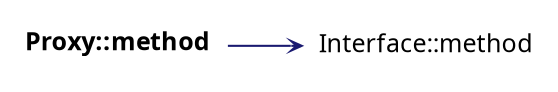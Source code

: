 digraph "Proxy::method"
{
 // INTERACTIVE_SVG=YES
 // LATEX_PDF_SIZE
  graph [];
  edge [fontname=Ubuntu labelfontsize=10 arrowhead=open arrowtail=open arrowsize=0.5];
  node [fontname=Ubuntu fontsize=12 shape=plaintext];
  rankdir="LR";
  Node1 [label=<<b>Proxy::method</b>> tooltip=" " ];
  Node1 -> Node2 [color="midnightblue"style="solid"];
  Node2 [label="Interface::method" URL="$structInterface.html#a73306300ba88073a31d86d9e282ff5ca" tooltip=" " ];
}
